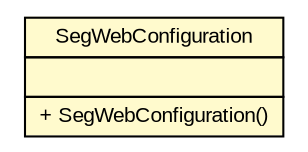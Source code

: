 #!/usr/local/bin/dot
#
# Class diagram 
# Generated by UMLGraph version R5_6 (http://www.umlgraph.org/)
#

digraph G {
	edge [fontname="arial",fontsize=10,labelfontname="arial",labelfontsize=10];
	node [fontname="arial",fontsize=10,shape=plaintext];
	nodesep=0.25;
	ranksep=0.5;
	// br.gov.to.sefaz.seg.configuration.SegWebConfiguration
	c1393 [label=<<table title="br.gov.to.sefaz.seg.configuration.SegWebConfiguration" border="0" cellborder="1" cellspacing="0" cellpadding="2" port="p" bgcolor="lemonChiffon" href="./SegWebConfiguration.html">
		<tr><td><table border="0" cellspacing="0" cellpadding="1">
<tr><td align="center" balign="center"> SegWebConfiguration </td></tr>
		</table></td></tr>
		<tr><td><table border="0" cellspacing="0" cellpadding="1">
<tr><td align="left" balign="left">  </td></tr>
		</table></td></tr>
		<tr><td><table border="0" cellspacing="0" cellpadding="1">
<tr><td align="left" balign="left"> + SegWebConfiguration() </td></tr>
		</table></td></tr>
		</table>>, URL="./SegWebConfiguration.html", fontname="arial", fontcolor="black", fontsize=10.0];
}

